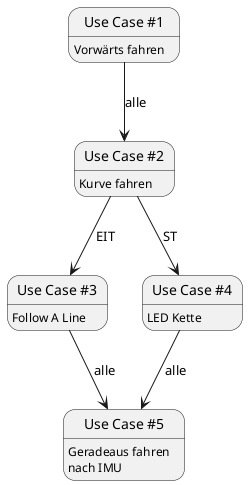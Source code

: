 @startuml
'https://plantuml.com/state-diagram

state "Use Case #1" as UC1
state "Use Case #2" as UC2
state "Use Case #3" as UC3
state "Use Case #4" as UC4
state "Use Case #5" as UC5

UC1 : Vorwärts fahren
UC2 : Kurve fahren
UC3 : Follow A Line
UC4 : LED Kette
UC5 : Geradeaus fahren
UC5 : nach IMU

UC1 --> UC2 : alle
UC2 --> UC3 : EIT
UC2 --> UC4 : ST
UC3 --> UC5 : alle
UC4 --> UC5 : alle
@enduml